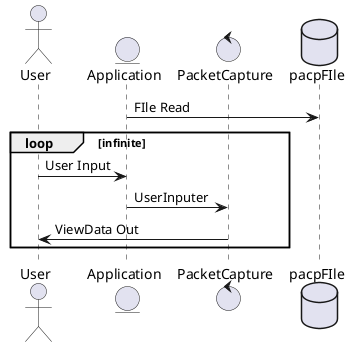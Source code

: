 @startuml
actor User 

entity Application
control PacketCapture
database pacpFIle


Application -> pacpFIle : FIle Read 

loop infinite
    User -> Application : User Input

    Application -> PacketCapture : UserInputer 
    PacketCapture -> User : ViewData Out
end


@enduml